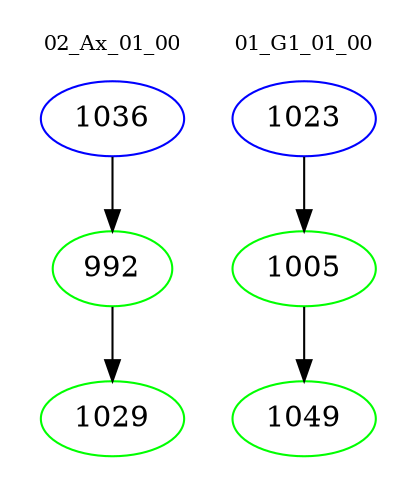 digraph{
subgraph cluster_0 {
color = white
label = "02_Ax_01_00";
fontsize=10;
T0_1036 [label="1036", color="blue"]
T0_1036 -> T0_992 [color="black"]
T0_992 [label="992", color="green"]
T0_992 -> T0_1029 [color="black"]
T0_1029 [label="1029", color="green"]
}
subgraph cluster_1 {
color = white
label = "01_G1_01_00";
fontsize=10;
T1_1023 [label="1023", color="blue"]
T1_1023 -> T1_1005 [color="black"]
T1_1005 [label="1005", color="green"]
T1_1005 -> T1_1049 [color="black"]
T1_1049 [label="1049", color="green"]
}
}
